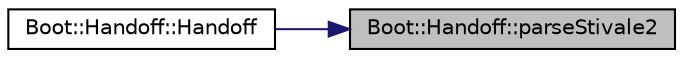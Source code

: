 digraph "Boot::Handoff::parseStivale2"
{
 // LATEX_PDF_SIZE
  edge [fontname="Helvetica",fontsize="10",labelfontname="Helvetica",labelfontsize="10"];
  node [fontname="Helvetica",fontsize="10",shape=record];
  rankdir="RL";
  Node1 [label="Boot::Handoff::parseStivale2",height=0.2,width=0.4,color="black", fillcolor="grey75", style="filled", fontcolor="black",tooltip=" "];
  Node1 -> Node2 [dir="back",color="midnightblue",fontsize="10",style="solid",fontname="Helvetica"];
  Node2 [label="Boot::Handoff::Handoff",height=0.2,width=0.4,color="black", fillcolor="white", style="filled",URL="$df/d70/class_boot_1_1_handoff.html#a63449bd33cc1e30ec2b8ae2bf9ef155d",tooltip=" "];
}

